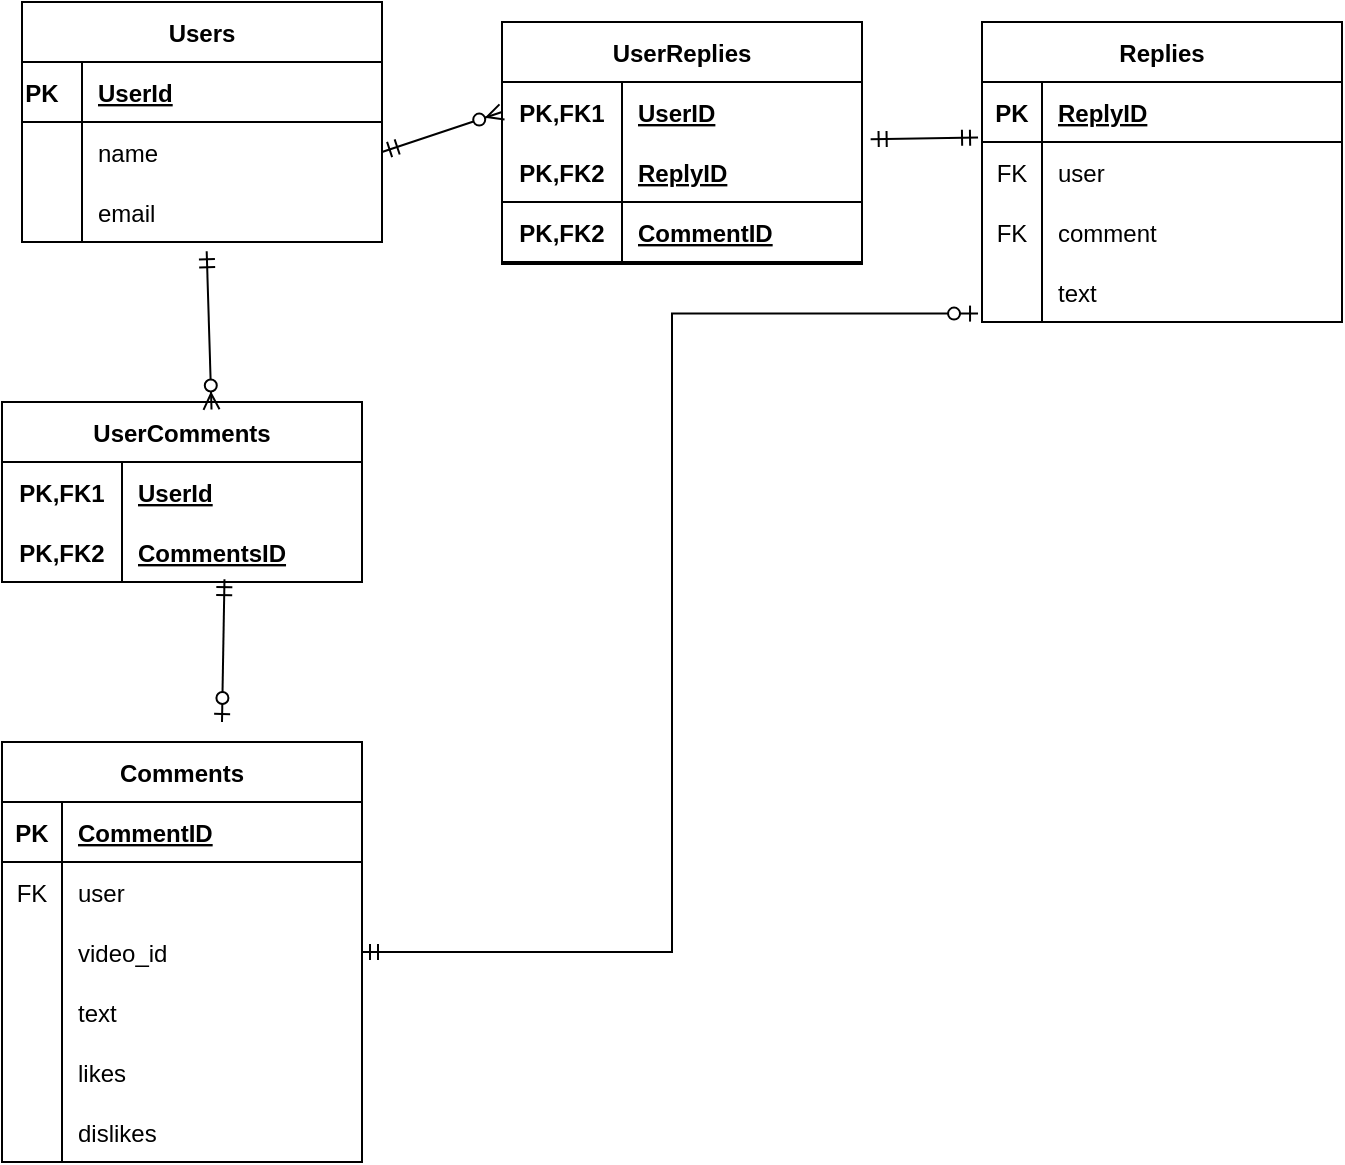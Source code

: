 <mxfile version="20.7.4" type="device"><diagram id="ZEXOfAhD4j2GmPf7jLj6" name="Page-1"><mxGraphModel dx="1036" dy="606" grid="1" gridSize="10" guides="1" tooltips="1" connect="1" arrows="1" fold="1" page="1" pageScale="1" pageWidth="850" pageHeight="1100" math="0" shadow="0"><root><mxCell id="0"/><mxCell id="1" parent="0"/><mxCell id="nS-5wgAQ5xK76Js1tU2v-1" value="Comments" style="shape=table;startSize=30;container=1;collapsible=1;childLayout=tableLayout;fixedRows=1;rowLines=0;fontStyle=1;align=center;resizeLast=1;" parent="1" vertex="1"><mxGeometry x="80" y="590" width="180" height="210" as="geometry"/></mxCell><mxCell id="nS-5wgAQ5xK76Js1tU2v-2" value="" style="shape=tableRow;horizontal=0;startSize=0;swimlaneHead=0;swimlaneBody=0;fillColor=none;collapsible=0;dropTarget=0;points=[[0,0.5],[1,0.5]];portConstraint=eastwest;top=0;left=0;right=0;bottom=1;" parent="nS-5wgAQ5xK76Js1tU2v-1" vertex="1"><mxGeometry y="30" width="180" height="30" as="geometry"/></mxCell><mxCell id="nS-5wgAQ5xK76Js1tU2v-3" value="PK" style="shape=partialRectangle;connectable=0;fillColor=none;top=0;left=0;bottom=0;right=0;fontStyle=1;overflow=hidden;" parent="nS-5wgAQ5xK76Js1tU2v-2" vertex="1"><mxGeometry width="30" height="30" as="geometry"><mxRectangle width="30" height="30" as="alternateBounds"/></mxGeometry></mxCell><mxCell id="nS-5wgAQ5xK76Js1tU2v-4" value="CommentID" style="shape=partialRectangle;connectable=0;fillColor=none;top=0;left=0;bottom=0;right=0;align=left;spacingLeft=6;fontStyle=5;overflow=hidden;" parent="nS-5wgAQ5xK76Js1tU2v-2" vertex="1"><mxGeometry x="30" width="150" height="30" as="geometry"><mxRectangle width="150" height="30" as="alternateBounds"/></mxGeometry></mxCell><mxCell id="nS-5wgAQ5xK76Js1tU2v-5" value="" style="shape=tableRow;horizontal=0;startSize=0;swimlaneHead=0;swimlaneBody=0;fillColor=none;collapsible=0;dropTarget=0;points=[[0,0.5],[1,0.5]];portConstraint=eastwest;top=0;left=0;right=0;bottom=0;" parent="nS-5wgAQ5xK76Js1tU2v-1" vertex="1"><mxGeometry y="60" width="180" height="30" as="geometry"/></mxCell><mxCell id="nS-5wgAQ5xK76Js1tU2v-6" value="FK" style="shape=partialRectangle;connectable=0;fillColor=none;top=0;left=0;bottom=0;right=0;editable=1;overflow=hidden;" parent="nS-5wgAQ5xK76Js1tU2v-5" vertex="1"><mxGeometry width="30" height="30" as="geometry"><mxRectangle width="30" height="30" as="alternateBounds"/></mxGeometry></mxCell><mxCell id="nS-5wgAQ5xK76Js1tU2v-7" value="user" style="shape=partialRectangle;connectable=0;fillColor=none;top=0;left=0;bottom=0;right=0;align=left;spacingLeft=6;overflow=hidden;" parent="nS-5wgAQ5xK76Js1tU2v-5" vertex="1"><mxGeometry x="30" width="150" height="30" as="geometry"><mxRectangle width="150" height="30" as="alternateBounds"/></mxGeometry></mxCell><mxCell id="nS-5wgAQ5xK76Js1tU2v-8" value="" style="shape=tableRow;horizontal=0;startSize=0;swimlaneHead=0;swimlaneBody=0;fillColor=none;collapsible=0;dropTarget=0;points=[[0,0.5],[1,0.5]];portConstraint=eastwest;top=0;left=0;right=0;bottom=0;" parent="nS-5wgAQ5xK76Js1tU2v-1" vertex="1"><mxGeometry y="90" width="180" height="30" as="geometry"/></mxCell><mxCell id="nS-5wgAQ5xK76Js1tU2v-9" value="" style="shape=partialRectangle;connectable=0;fillColor=none;top=0;left=0;bottom=0;right=0;editable=1;overflow=hidden;" parent="nS-5wgAQ5xK76Js1tU2v-8" vertex="1"><mxGeometry width="30" height="30" as="geometry"><mxRectangle width="30" height="30" as="alternateBounds"/></mxGeometry></mxCell><mxCell id="nS-5wgAQ5xK76Js1tU2v-10" value="video_id" style="shape=partialRectangle;connectable=0;fillColor=none;top=0;left=0;bottom=0;right=0;align=left;spacingLeft=6;overflow=hidden;" parent="nS-5wgAQ5xK76Js1tU2v-8" vertex="1"><mxGeometry x="30" width="150" height="30" as="geometry"><mxRectangle width="150" height="30" as="alternateBounds"/></mxGeometry></mxCell><mxCell id="nS-5wgAQ5xK76Js1tU2v-11" value="" style="shape=tableRow;horizontal=0;startSize=0;swimlaneHead=0;swimlaneBody=0;fillColor=none;collapsible=0;dropTarget=0;points=[[0,0.5],[1,0.5]];portConstraint=eastwest;top=0;left=0;right=0;bottom=0;" parent="nS-5wgAQ5xK76Js1tU2v-1" vertex="1"><mxGeometry y="120" width="180" height="30" as="geometry"/></mxCell><mxCell id="nS-5wgAQ5xK76Js1tU2v-12" value="" style="shape=partialRectangle;connectable=0;fillColor=none;top=0;left=0;bottom=0;right=0;editable=1;overflow=hidden;" parent="nS-5wgAQ5xK76Js1tU2v-11" vertex="1"><mxGeometry width="30" height="30" as="geometry"><mxRectangle width="30" height="30" as="alternateBounds"/></mxGeometry></mxCell><mxCell id="nS-5wgAQ5xK76Js1tU2v-13" value="text" style="shape=partialRectangle;connectable=0;fillColor=none;top=0;left=0;bottom=0;right=0;align=left;spacingLeft=6;overflow=hidden;" parent="nS-5wgAQ5xK76Js1tU2v-11" vertex="1"><mxGeometry x="30" width="150" height="30" as="geometry"><mxRectangle width="150" height="30" as="alternateBounds"/></mxGeometry></mxCell><mxCell id="nS-5wgAQ5xK76Js1tU2v-14" value="" style="shape=tableRow;horizontal=0;startSize=0;swimlaneHead=0;swimlaneBody=0;fillColor=none;collapsible=0;dropTarget=0;points=[[0,0.5],[1,0.5]];portConstraint=eastwest;top=0;left=0;right=0;bottom=0;" parent="nS-5wgAQ5xK76Js1tU2v-1" vertex="1"><mxGeometry y="150" width="180" height="30" as="geometry"/></mxCell><mxCell id="nS-5wgAQ5xK76Js1tU2v-15" value="" style="shape=partialRectangle;connectable=0;fillColor=none;top=0;left=0;bottom=0;right=0;editable=1;overflow=hidden;" parent="nS-5wgAQ5xK76Js1tU2v-14" vertex="1"><mxGeometry width="30" height="30" as="geometry"><mxRectangle width="30" height="30" as="alternateBounds"/></mxGeometry></mxCell><mxCell id="nS-5wgAQ5xK76Js1tU2v-16" value="likes" style="shape=partialRectangle;connectable=0;fillColor=none;top=0;left=0;bottom=0;right=0;align=left;spacingLeft=6;overflow=hidden;" parent="nS-5wgAQ5xK76Js1tU2v-14" vertex="1"><mxGeometry x="30" width="150" height="30" as="geometry"><mxRectangle width="150" height="30" as="alternateBounds"/></mxGeometry></mxCell><mxCell id="nS-5wgAQ5xK76Js1tU2v-33" value="" style="shape=tableRow;horizontal=0;startSize=0;swimlaneHead=0;swimlaneBody=0;fillColor=none;collapsible=0;dropTarget=0;points=[[0,0.5],[1,0.5]];portConstraint=eastwest;top=0;left=0;right=0;bottom=0;" parent="nS-5wgAQ5xK76Js1tU2v-1" vertex="1"><mxGeometry y="180" width="180" height="30" as="geometry"/></mxCell><mxCell id="nS-5wgAQ5xK76Js1tU2v-34" value="" style="shape=partialRectangle;connectable=0;fillColor=none;top=0;left=0;bottom=0;right=0;editable=1;overflow=hidden;" parent="nS-5wgAQ5xK76Js1tU2v-33" vertex="1"><mxGeometry width="30" height="30" as="geometry"><mxRectangle width="30" height="30" as="alternateBounds"/></mxGeometry></mxCell><mxCell id="nS-5wgAQ5xK76Js1tU2v-35" value="dislikes" style="shape=partialRectangle;connectable=0;fillColor=none;top=0;left=0;bottom=0;right=0;align=left;spacingLeft=6;overflow=hidden;" parent="nS-5wgAQ5xK76Js1tU2v-33" vertex="1"><mxGeometry x="30" width="150" height="30" as="geometry"><mxRectangle width="150" height="30" as="alternateBounds"/></mxGeometry></mxCell><mxCell id="nS-5wgAQ5xK76Js1tU2v-49" value="Replies" style="shape=table;startSize=30;container=1;collapsible=1;childLayout=tableLayout;fixedRows=1;rowLines=0;fontStyle=1;align=center;resizeLast=1;" parent="1" vertex="1"><mxGeometry x="570" y="230" width="180" height="150" as="geometry"/></mxCell><mxCell id="nS-5wgAQ5xK76Js1tU2v-50" value="" style="shape=tableRow;horizontal=0;startSize=0;swimlaneHead=0;swimlaneBody=0;fillColor=none;collapsible=0;dropTarget=0;points=[[0,0.5],[1,0.5]];portConstraint=eastwest;top=0;left=0;right=0;bottom=1;" parent="nS-5wgAQ5xK76Js1tU2v-49" vertex="1"><mxGeometry y="30" width="180" height="30" as="geometry"/></mxCell><mxCell id="nS-5wgAQ5xK76Js1tU2v-51" value="PK" style="shape=partialRectangle;connectable=0;fillColor=none;top=0;left=0;bottom=0;right=0;fontStyle=1;overflow=hidden;" parent="nS-5wgAQ5xK76Js1tU2v-50" vertex="1"><mxGeometry width="30" height="30" as="geometry"><mxRectangle width="30" height="30" as="alternateBounds"/></mxGeometry></mxCell><mxCell id="nS-5wgAQ5xK76Js1tU2v-52" value="ReplyID" style="shape=partialRectangle;connectable=0;fillColor=none;top=0;left=0;bottom=0;right=0;align=left;spacingLeft=6;fontStyle=5;overflow=hidden;" parent="nS-5wgAQ5xK76Js1tU2v-50" vertex="1"><mxGeometry x="30" width="150" height="30" as="geometry"><mxRectangle width="150" height="30" as="alternateBounds"/></mxGeometry></mxCell><mxCell id="nS-5wgAQ5xK76Js1tU2v-53" value="" style="shape=tableRow;horizontal=0;startSize=0;swimlaneHead=0;swimlaneBody=0;fillColor=none;collapsible=0;dropTarget=0;points=[[0,0.5],[1,0.5]];portConstraint=eastwest;top=0;left=0;right=0;bottom=0;" parent="nS-5wgAQ5xK76Js1tU2v-49" vertex="1"><mxGeometry y="60" width="180" height="30" as="geometry"/></mxCell><mxCell id="nS-5wgAQ5xK76Js1tU2v-54" value="FK" style="shape=partialRectangle;connectable=0;fillColor=none;top=0;left=0;bottom=0;right=0;editable=1;overflow=hidden;" parent="nS-5wgAQ5xK76Js1tU2v-53" vertex="1"><mxGeometry width="30" height="30" as="geometry"><mxRectangle width="30" height="30" as="alternateBounds"/></mxGeometry></mxCell><mxCell id="nS-5wgAQ5xK76Js1tU2v-55" value="user" style="shape=partialRectangle;connectable=0;fillColor=none;top=0;left=0;bottom=0;right=0;align=left;spacingLeft=6;overflow=hidden;" parent="nS-5wgAQ5xK76Js1tU2v-53" vertex="1"><mxGeometry x="30" width="150" height="30" as="geometry"><mxRectangle width="150" height="30" as="alternateBounds"/></mxGeometry></mxCell><mxCell id="nS-5wgAQ5xK76Js1tU2v-56" value="" style="shape=tableRow;horizontal=0;startSize=0;swimlaneHead=0;swimlaneBody=0;fillColor=none;collapsible=0;dropTarget=0;points=[[0,0.5],[1,0.5]];portConstraint=eastwest;top=0;left=0;right=0;bottom=0;" parent="nS-5wgAQ5xK76Js1tU2v-49" vertex="1"><mxGeometry y="90" width="180" height="30" as="geometry"/></mxCell><mxCell id="nS-5wgAQ5xK76Js1tU2v-57" value="FK" style="shape=partialRectangle;connectable=0;fillColor=none;top=0;left=0;bottom=0;right=0;editable=1;overflow=hidden;" parent="nS-5wgAQ5xK76Js1tU2v-56" vertex="1"><mxGeometry width="30" height="30" as="geometry"><mxRectangle width="30" height="30" as="alternateBounds"/></mxGeometry></mxCell><mxCell id="nS-5wgAQ5xK76Js1tU2v-58" value="comment" style="shape=partialRectangle;connectable=0;fillColor=none;top=0;left=0;bottom=0;right=0;align=left;spacingLeft=6;overflow=hidden;" parent="nS-5wgAQ5xK76Js1tU2v-56" vertex="1"><mxGeometry x="30" width="150" height="30" as="geometry"><mxRectangle width="150" height="30" as="alternateBounds"/></mxGeometry></mxCell><mxCell id="nS-5wgAQ5xK76Js1tU2v-59" value="" style="shape=tableRow;horizontal=0;startSize=0;swimlaneHead=0;swimlaneBody=0;fillColor=none;collapsible=0;dropTarget=0;points=[[0,0.5],[1,0.5]];portConstraint=eastwest;top=0;left=0;right=0;bottom=0;" parent="nS-5wgAQ5xK76Js1tU2v-49" vertex="1"><mxGeometry y="120" width="180" height="30" as="geometry"/></mxCell><mxCell id="nS-5wgAQ5xK76Js1tU2v-60" value="" style="shape=partialRectangle;connectable=0;fillColor=none;top=0;left=0;bottom=0;right=0;editable=1;overflow=hidden;" parent="nS-5wgAQ5xK76Js1tU2v-59" vertex="1"><mxGeometry width="30" height="30" as="geometry"><mxRectangle width="30" height="30" as="alternateBounds"/></mxGeometry></mxCell><mxCell id="nS-5wgAQ5xK76Js1tU2v-61" value="text" style="shape=partialRectangle;connectable=0;fillColor=none;top=0;left=0;bottom=0;right=0;align=left;spacingLeft=6;overflow=hidden;" parent="nS-5wgAQ5xK76Js1tU2v-59" vertex="1"><mxGeometry x="30" width="150" height="30" as="geometry"><mxRectangle width="150" height="30" as="alternateBounds"/></mxGeometry></mxCell><mxCell id="nS-5wgAQ5xK76Js1tU2v-67" value="Users" style="shape=table;startSize=30;container=1;collapsible=1;childLayout=tableLayout;fixedRows=1;rowLines=0;fontStyle=1;align=center;resizeLast=1;" parent="1" vertex="1"><mxGeometry x="90" y="220" width="180" height="120" as="geometry"/></mxCell><mxCell id="nS-5wgAQ5xK76Js1tU2v-68" value="" style="shape=tableRow;horizontal=0;startSize=0;swimlaneHead=0;swimlaneBody=0;fillColor=none;collapsible=0;dropTarget=0;points=[[0,0.5],[1,0.5]];portConstraint=eastwest;top=0;left=0;right=0;bottom=1;" parent="nS-5wgAQ5xK76Js1tU2v-67" vertex="1"><mxGeometry y="30" width="180" height="30" as="geometry"/></mxCell><mxCell id="nS-5wgAQ5xK76Js1tU2v-69" value="PK   " style="shape=partialRectangle;connectable=0;fillColor=none;top=0;left=0;bottom=0;right=0;fontStyle=1;overflow=hidden;" parent="nS-5wgAQ5xK76Js1tU2v-68" vertex="1"><mxGeometry width="30" height="30" as="geometry"><mxRectangle width="30" height="30" as="alternateBounds"/></mxGeometry></mxCell><mxCell id="nS-5wgAQ5xK76Js1tU2v-70" value="UserId" style="shape=partialRectangle;connectable=0;fillColor=none;top=0;left=0;bottom=0;right=0;align=left;spacingLeft=6;fontStyle=5;overflow=hidden;" parent="nS-5wgAQ5xK76Js1tU2v-68" vertex="1"><mxGeometry x="30" width="150" height="30" as="geometry"><mxRectangle width="150" height="30" as="alternateBounds"/></mxGeometry></mxCell><mxCell id="nS-5wgAQ5xK76Js1tU2v-74" value="" style="shape=tableRow;horizontal=0;startSize=0;swimlaneHead=0;swimlaneBody=0;fillColor=none;collapsible=0;dropTarget=0;points=[[0,0.5],[1,0.5]];portConstraint=eastwest;top=0;left=0;right=0;bottom=0;" parent="nS-5wgAQ5xK76Js1tU2v-67" vertex="1"><mxGeometry y="60" width="180" height="30" as="geometry"/></mxCell><mxCell id="nS-5wgAQ5xK76Js1tU2v-75" value="" style="shape=partialRectangle;connectable=0;fillColor=none;top=0;left=0;bottom=0;right=0;editable=1;overflow=hidden;" parent="nS-5wgAQ5xK76Js1tU2v-74" vertex="1"><mxGeometry width="30" height="30" as="geometry"><mxRectangle width="30" height="30" as="alternateBounds"/></mxGeometry></mxCell><mxCell id="nS-5wgAQ5xK76Js1tU2v-76" value="name" style="shape=partialRectangle;connectable=0;fillColor=none;top=0;left=0;bottom=0;right=0;align=left;spacingLeft=6;overflow=hidden;" parent="nS-5wgAQ5xK76Js1tU2v-74" vertex="1"><mxGeometry x="30" width="150" height="30" as="geometry"><mxRectangle width="150" height="30" as="alternateBounds"/></mxGeometry></mxCell><mxCell id="nS-5wgAQ5xK76Js1tU2v-77" value="" style="shape=tableRow;horizontal=0;startSize=0;swimlaneHead=0;swimlaneBody=0;fillColor=none;collapsible=0;dropTarget=0;points=[[0,0.5],[1,0.5]];portConstraint=eastwest;top=0;left=0;right=0;bottom=0;" parent="nS-5wgAQ5xK76Js1tU2v-67" vertex="1"><mxGeometry y="90" width="180" height="30" as="geometry"/></mxCell><mxCell id="nS-5wgAQ5xK76Js1tU2v-78" value="" style="shape=partialRectangle;connectable=0;fillColor=none;top=0;left=0;bottom=0;right=0;editable=1;overflow=hidden;" parent="nS-5wgAQ5xK76Js1tU2v-77" vertex="1"><mxGeometry width="30" height="30" as="geometry"><mxRectangle width="30" height="30" as="alternateBounds"/></mxGeometry></mxCell><mxCell id="nS-5wgAQ5xK76Js1tU2v-79" value="email" style="shape=partialRectangle;connectable=0;fillColor=none;top=0;left=0;bottom=0;right=0;align=left;spacingLeft=6;overflow=hidden;" parent="nS-5wgAQ5xK76Js1tU2v-77" vertex="1"><mxGeometry x="30" width="150" height="30" as="geometry"><mxRectangle width="150" height="30" as="alternateBounds"/></mxGeometry></mxCell><mxCell id="nS-5wgAQ5xK76Js1tU2v-95" value="UserComments" style="shape=table;startSize=30;container=1;collapsible=1;childLayout=tableLayout;fixedRows=1;rowLines=0;fontStyle=1;align=center;resizeLast=1;" parent="1" vertex="1"><mxGeometry x="80" y="420" width="180" height="90" as="geometry"/></mxCell><mxCell id="nS-5wgAQ5xK76Js1tU2v-96" value="" style="shape=tableRow;horizontal=0;startSize=0;swimlaneHead=0;swimlaneBody=0;fillColor=none;collapsible=0;dropTarget=0;points=[[0,0.5],[1,0.5]];portConstraint=eastwest;top=0;left=0;right=0;bottom=0;" parent="nS-5wgAQ5xK76Js1tU2v-95" vertex="1"><mxGeometry y="30" width="180" height="30" as="geometry"/></mxCell><mxCell id="nS-5wgAQ5xK76Js1tU2v-97" value="PK,FK1" style="shape=partialRectangle;connectable=0;fillColor=none;top=0;left=0;bottom=0;right=0;fontStyle=1;overflow=hidden;" parent="nS-5wgAQ5xK76Js1tU2v-96" vertex="1"><mxGeometry width="60" height="30" as="geometry"><mxRectangle width="60" height="30" as="alternateBounds"/></mxGeometry></mxCell><mxCell id="nS-5wgAQ5xK76Js1tU2v-98" value="UserId" style="shape=partialRectangle;connectable=0;fillColor=none;top=0;left=0;bottom=0;right=0;align=left;spacingLeft=6;fontStyle=5;overflow=hidden;" parent="nS-5wgAQ5xK76Js1tU2v-96" vertex="1"><mxGeometry x="60" width="120" height="30" as="geometry"><mxRectangle width="120" height="30" as="alternateBounds"/></mxGeometry></mxCell><mxCell id="nS-5wgAQ5xK76Js1tU2v-99" value="" style="shape=tableRow;horizontal=0;startSize=0;swimlaneHead=0;swimlaneBody=0;fillColor=none;collapsible=0;dropTarget=0;points=[[0,0.5],[1,0.5]];portConstraint=eastwest;top=0;left=0;right=0;bottom=1;" parent="nS-5wgAQ5xK76Js1tU2v-95" vertex="1"><mxGeometry y="60" width="180" height="30" as="geometry"/></mxCell><mxCell id="nS-5wgAQ5xK76Js1tU2v-100" value="PK,FK2" style="shape=partialRectangle;connectable=0;fillColor=none;top=0;left=0;bottom=0;right=0;fontStyle=1;overflow=hidden;" parent="nS-5wgAQ5xK76Js1tU2v-99" vertex="1"><mxGeometry width="60" height="30" as="geometry"><mxRectangle width="60" height="30" as="alternateBounds"/></mxGeometry></mxCell><mxCell id="nS-5wgAQ5xK76Js1tU2v-101" value="CommentsID" style="shape=partialRectangle;connectable=0;fillColor=none;top=0;left=0;bottom=0;right=0;align=left;spacingLeft=6;fontStyle=5;overflow=hidden;" parent="nS-5wgAQ5xK76Js1tU2v-99" vertex="1"><mxGeometry x="60" width="120" height="30" as="geometry"><mxRectangle width="120" height="30" as="alternateBounds"/></mxGeometry></mxCell><mxCell id="nS-5wgAQ5xK76Js1tU2v-112" value="" style="fontSize=12;html=1;endArrow=ERzeroToMany;startArrow=ERmandOne;rounded=0;entryX=0.582;entryY=0.042;entryDx=0;entryDy=0;entryPerimeter=0;exitX=0.513;exitY=1.153;exitDx=0;exitDy=0;exitPerimeter=0;" parent="1" source="nS-5wgAQ5xK76Js1tU2v-77" target="nS-5wgAQ5xK76Js1tU2v-95" edge="1"><mxGeometry width="100" height="100" relative="1" as="geometry"><mxPoint x="460" y="450" as="sourcePoint"/><mxPoint x="470" y="470" as="targetPoint"/></mxGeometry></mxCell><mxCell id="nS-5wgAQ5xK76Js1tU2v-113" value="" style="fontSize=12;html=1;endArrow=ERzeroToOne;startArrow=ERmandOne;rounded=0;exitX=0.618;exitY=0.953;exitDx=0;exitDy=0;exitPerimeter=0;" parent="1" source="nS-5wgAQ5xK76Js1tU2v-99" edge="1"><mxGeometry width="100" height="100" relative="1" as="geometry"><mxPoint x="370" y="570" as="sourcePoint"/><mxPoint x="190" y="580" as="targetPoint"/></mxGeometry></mxCell><mxCell id="nS-5wgAQ5xK76Js1tU2v-114" value="UserReplies" style="shape=table;startSize=30;container=1;collapsible=1;childLayout=tableLayout;fixedRows=1;rowLines=0;fontStyle=1;align=center;resizeLast=1;" parent="1" vertex="1"><mxGeometry x="330" y="230" width="180" height="121" as="geometry"/></mxCell><mxCell id="nS-5wgAQ5xK76Js1tU2v-115" value="" style="shape=tableRow;horizontal=0;startSize=0;swimlaneHead=0;swimlaneBody=0;fillColor=none;collapsible=0;dropTarget=0;points=[[0,0.5],[1,0.5]];portConstraint=eastwest;top=0;left=0;right=0;bottom=0;" parent="nS-5wgAQ5xK76Js1tU2v-114" vertex="1"><mxGeometry y="30" width="180" height="30" as="geometry"/></mxCell><mxCell id="nS-5wgAQ5xK76Js1tU2v-116" value="PK,FK1" style="shape=partialRectangle;connectable=0;fillColor=none;top=0;left=0;bottom=0;right=0;fontStyle=1;overflow=hidden;" parent="nS-5wgAQ5xK76Js1tU2v-115" vertex="1"><mxGeometry width="60" height="30" as="geometry"><mxRectangle width="60" height="30" as="alternateBounds"/></mxGeometry></mxCell><mxCell id="nS-5wgAQ5xK76Js1tU2v-117" value="UserID" style="shape=partialRectangle;connectable=0;fillColor=none;top=0;left=0;bottom=0;right=0;align=left;spacingLeft=6;fontStyle=5;overflow=hidden;" parent="nS-5wgAQ5xK76Js1tU2v-115" vertex="1"><mxGeometry x="60" width="120" height="30" as="geometry"><mxRectangle width="120" height="30" as="alternateBounds"/></mxGeometry></mxCell><mxCell id="nS-5wgAQ5xK76Js1tU2v-118" value="" style="shape=tableRow;horizontal=0;startSize=0;swimlaneHead=0;swimlaneBody=0;fillColor=none;collapsible=0;dropTarget=0;points=[[0,0.5],[1,0.5]];portConstraint=eastwest;top=0;left=0;right=0;bottom=1;" parent="nS-5wgAQ5xK76Js1tU2v-114" vertex="1"><mxGeometry y="60" width="180" height="30" as="geometry"/></mxCell><mxCell id="nS-5wgAQ5xK76Js1tU2v-119" value="PK,FK2" style="shape=partialRectangle;connectable=0;fillColor=none;top=0;left=0;bottom=0;right=0;fontStyle=1;overflow=hidden;" parent="nS-5wgAQ5xK76Js1tU2v-118" vertex="1"><mxGeometry width="60" height="30" as="geometry"><mxRectangle width="60" height="30" as="alternateBounds"/></mxGeometry></mxCell><mxCell id="nS-5wgAQ5xK76Js1tU2v-120" value="ReplyID" style="shape=partialRectangle;connectable=0;fillColor=none;top=0;left=0;bottom=0;right=0;align=left;spacingLeft=6;fontStyle=5;overflow=hidden;" parent="nS-5wgAQ5xK76Js1tU2v-118" vertex="1"><mxGeometry x="60" width="120" height="30" as="geometry"><mxRectangle width="120" height="30" as="alternateBounds"/></mxGeometry></mxCell><mxCell id="nS-5wgAQ5xK76Js1tU2v-127" value="" style="shape=tableRow;horizontal=0;startSize=0;swimlaneHead=0;swimlaneBody=0;fillColor=none;collapsible=0;dropTarget=0;points=[[0,0.5],[1,0.5]];portConstraint=eastwest;top=0;left=0;right=0;bottom=1;" parent="nS-5wgAQ5xK76Js1tU2v-114" vertex="1"><mxGeometry y="90" width="180" height="30" as="geometry"/></mxCell><mxCell id="nS-5wgAQ5xK76Js1tU2v-128" value="PK,FK2" style="shape=partialRectangle;connectable=0;fillColor=none;top=0;left=0;bottom=0;right=0;fontStyle=1;overflow=hidden;" parent="nS-5wgAQ5xK76Js1tU2v-127" vertex="1"><mxGeometry width="60" height="30" as="geometry"><mxRectangle width="60" height="30" as="alternateBounds"/></mxGeometry></mxCell><mxCell id="nS-5wgAQ5xK76Js1tU2v-129" value="CommentID" style="shape=partialRectangle;connectable=0;fillColor=none;top=0;left=0;bottom=0;right=0;align=left;spacingLeft=6;fontStyle=5;overflow=hidden;" parent="nS-5wgAQ5xK76Js1tU2v-127" vertex="1"><mxGeometry x="60" width="120" height="30" as="geometry"><mxRectangle width="120" height="30" as="alternateBounds"/></mxGeometry></mxCell><mxCell id="nS-5wgAQ5xK76Js1tU2v-130" value="" style="fontSize=12;html=1;endArrow=ERzeroToMany;startArrow=ERmandOne;rounded=0;exitX=1;exitY=0.5;exitDx=0;exitDy=0;entryX=0;entryY=0.5;entryDx=0;entryDy=0;" parent="1" source="nS-5wgAQ5xK76Js1tU2v-74" target="nS-5wgAQ5xK76Js1tU2v-115" edge="1"><mxGeometry width="100" height="100" relative="1" as="geometry"><mxPoint x="370" y="570" as="sourcePoint"/><mxPoint x="470" y="470" as="targetPoint"/></mxGeometry></mxCell><mxCell id="nS-5wgAQ5xK76Js1tU2v-131" value="" style="fontSize=12;html=1;endArrow=ERmandOne;startArrow=ERmandOne;rounded=0;entryX=-0.011;entryY=-0.073;entryDx=0;entryDy=0;entryPerimeter=0;exitX=1.024;exitY=-0.047;exitDx=0;exitDy=0;exitPerimeter=0;" parent="1" source="nS-5wgAQ5xK76Js1tU2v-118" target="nS-5wgAQ5xK76Js1tU2v-53" edge="1"><mxGeometry width="100" height="100" relative="1" as="geometry"><mxPoint x="370" y="570" as="sourcePoint"/><mxPoint x="470" y="470" as="targetPoint"/></mxGeometry></mxCell><mxCell id="nS-5wgAQ5xK76Js1tU2v-132" value="" style="edgeStyle=orthogonalEdgeStyle;fontSize=12;html=1;endArrow=ERzeroToOne;startArrow=ERmandOne;rounded=0;exitX=1;exitY=0.5;exitDx=0;exitDy=0;entryX=-0.011;entryY=0.86;entryDx=0;entryDy=0;entryPerimeter=0;" parent="1" source="nS-5wgAQ5xK76Js1tU2v-8" target="nS-5wgAQ5xK76Js1tU2v-59" edge="1"><mxGeometry width="100" height="100" relative="1" as="geometry"><mxPoint x="370" y="570" as="sourcePoint"/><mxPoint x="470" y="470" as="targetPoint"/></mxGeometry></mxCell></root></mxGraphModel></diagram></mxfile>